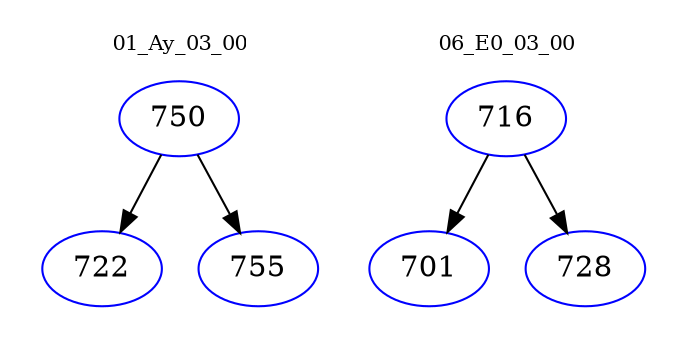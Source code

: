 digraph{
subgraph cluster_0 {
color = white
label = "01_Ay_03_00";
fontsize=10;
T0_750 [label="750", color="blue"]
T0_750 -> T0_722 [color="black"]
T0_722 [label="722", color="blue"]
T0_750 -> T0_755 [color="black"]
T0_755 [label="755", color="blue"]
}
subgraph cluster_1 {
color = white
label = "06_E0_03_00";
fontsize=10;
T1_716 [label="716", color="blue"]
T1_716 -> T1_701 [color="black"]
T1_701 [label="701", color="blue"]
T1_716 -> T1_728 [color="black"]
T1_728 [label="728", color="blue"]
}
}

